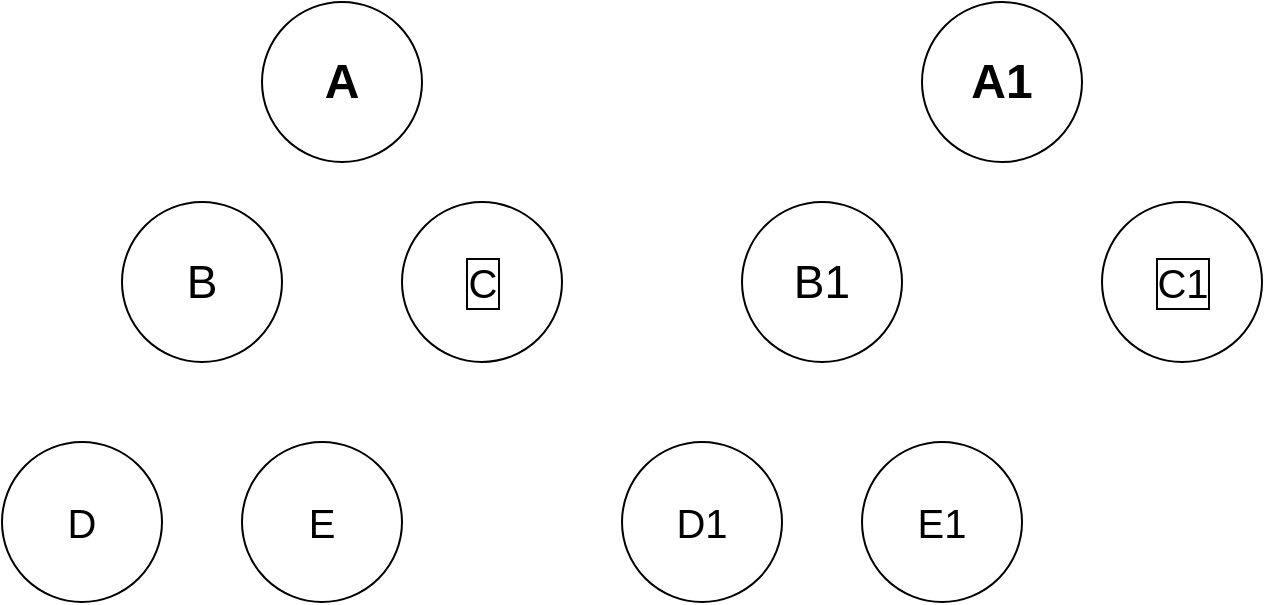 <mxfile>
    <diagram id="D5KT-FlETZNNRbSJRhos" name="第 1 页">
        <mxGraphModel dx="564" dy="255" grid="1" gridSize="10" guides="1" tooltips="1" connect="1" arrows="1" fold="1" page="1" pageScale="1" pageWidth="3300" pageHeight="4681" math="0" shadow="0">
            <root>
                <mxCell id="0"/>
                <mxCell id="1" parent="0"/>
                <mxCell id="2" value="&lt;h1&gt;A&lt;/h1&gt;" style="ellipse;whiteSpace=wrap;html=1;" parent="1" vertex="1">
                    <mxGeometry x="150" y="420" width="80" height="80" as="geometry"/>
                </mxCell>
                <mxCell id="3" value="B" style="ellipse;whiteSpace=wrap;html=1;fontStyle=0;fontSize=23;" parent="1" vertex="1">
                    <mxGeometry x="80" y="520" width="80" height="80" as="geometry"/>
                </mxCell>
                <mxCell id="4" value="C" style="ellipse;html=1;fontSize=20;labelBorderColor=default;" parent="1" vertex="1">
                    <mxGeometry x="220" y="520" width="80" height="80" as="geometry"/>
                </mxCell>
                <mxCell id="5" value="D" style="ellipse;whiteSpace=wrap;html=1;fontSize=20;" parent="1" vertex="1">
                    <mxGeometry x="20" y="640" width="80" height="80" as="geometry"/>
                </mxCell>
                <mxCell id="6" value="E" style="ellipse;whiteSpace=wrap;html=1;fontSize=20;" parent="1" vertex="1">
                    <mxGeometry x="140" y="640" width="80" height="80" as="geometry"/>
                </mxCell>
                <mxCell id="8" value="&lt;h1&gt;A1&lt;/h1&gt;" style="ellipse;whiteSpace=wrap;html=1;" vertex="1" parent="1">
                    <mxGeometry x="480" y="420" width="80" height="80" as="geometry"/>
                </mxCell>
                <mxCell id="9" value="B1" style="ellipse;whiteSpace=wrap;html=1;fontStyle=0;fontSize=23;" vertex="1" parent="1">
                    <mxGeometry x="390" y="520" width="80" height="80" as="geometry"/>
                </mxCell>
                <mxCell id="10" value="C1" style="ellipse;html=1;fontSize=20;labelBorderColor=default;" vertex="1" parent="1">
                    <mxGeometry x="570" y="520" width="80" height="80" as="geometry"/>
                </mxCell>
                <mxCell id="11" value="D1" style="ellipse;whiteSpace=wrap;html=1;fontSize=20;" vertex="1" parent="1">
                    <mxGeometry x="330" y="640" width="80" height="80" as="geometry"/>
                </mxCell>
                <mxCell id="12" value="E1" style="ellipse;whiteSpace=wrap;html=1;fontSize=20;" vertex="1" parent="1">
                    <mxGeometry x="450" y="640" width="80" height="80" as="geometry"/>
                </mxCell>
            </root>
        </mxGraphModel>
    </diagram>
</mxfile>
